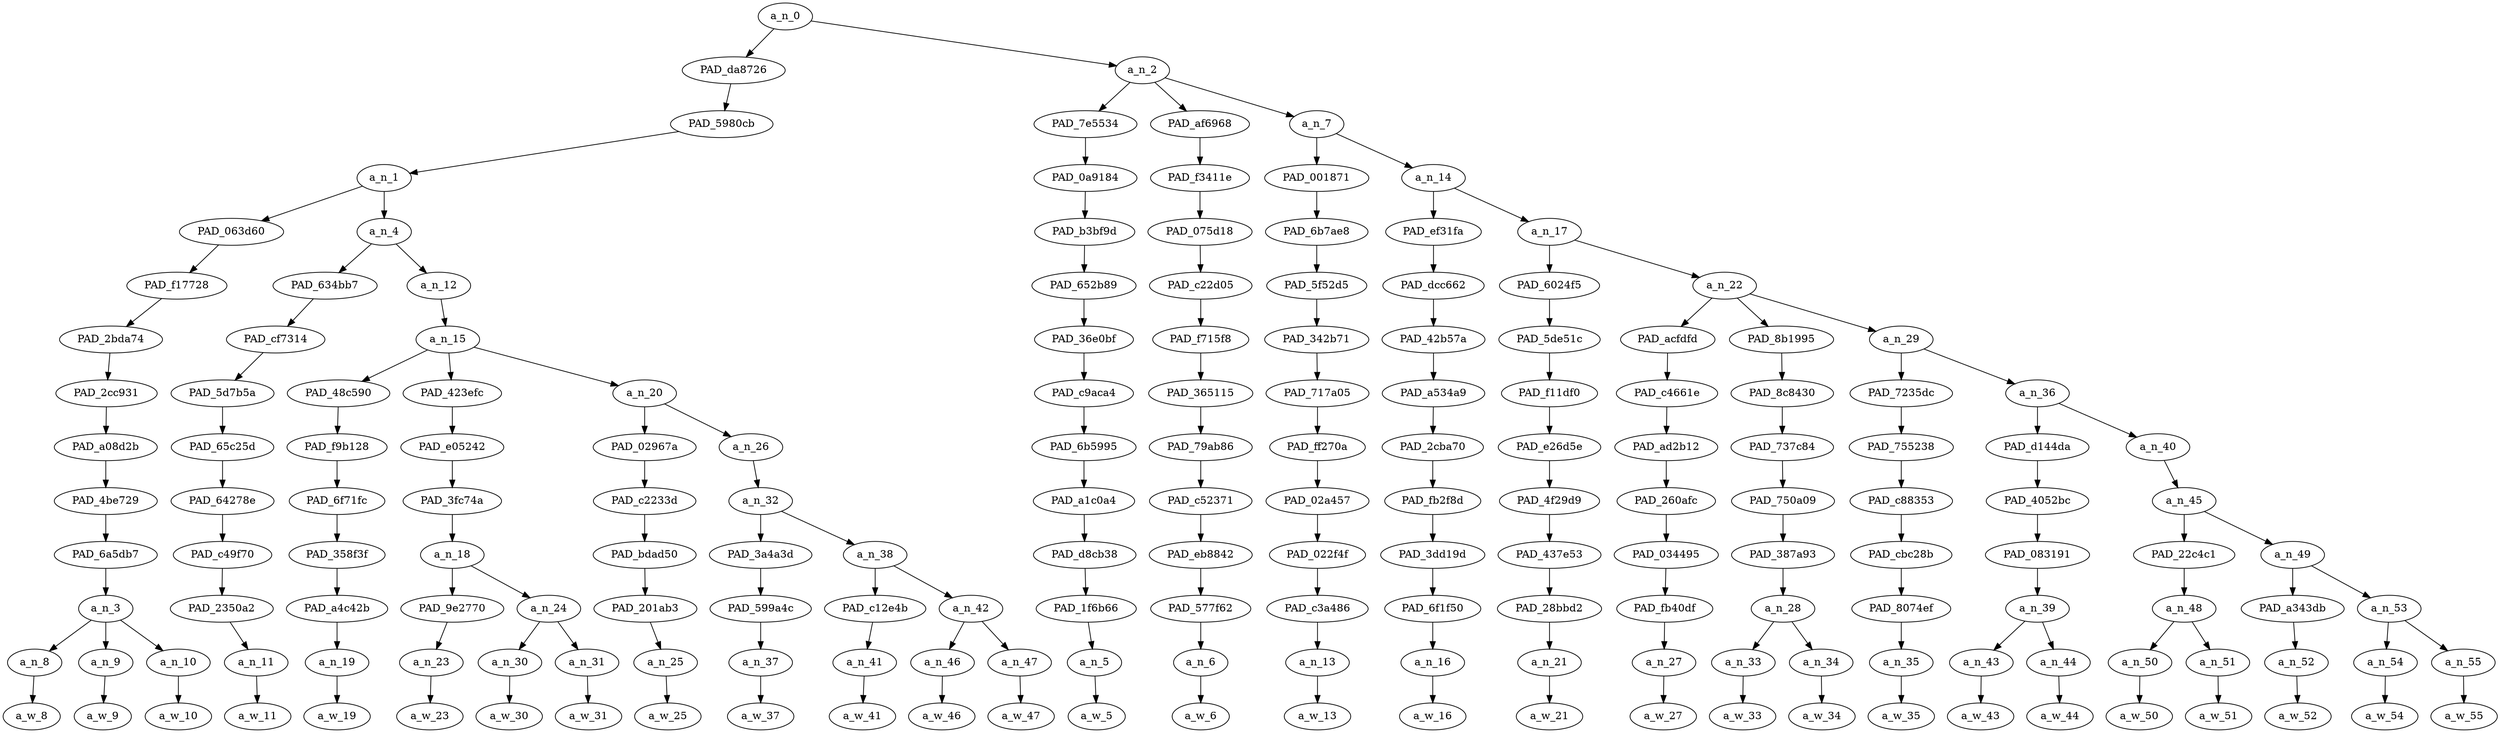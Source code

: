 strict digraph "" {
	a_n_0	[div_dir=-1,
		index=0,
		level=13,
		pos="8.674696180555555,13!",
		text_span="[0, 1, 2, 3, 4, 5, 6, 7, 8, 9, 10, 11, 12, 13, 14, 15, 16, 17, 18, 19, 20, 21, 22, 23, 24, 25, 26, 27, 28]",
		value=0.99999999];
	PAD_da8726	[div_dir=-1,
		index=0,
		level=12,
		pos="2.973958333333333,12!",
		text_span="[0, 1, 2, 3, 4, 5, 6, 7, 8, 9, 10, 11, 12]",
		value=0.54317752];
	a_n_0 -> PAD_da8726;
	a_n_2	[div_dir=-1,
		index=1,
		level=12,
		pos="14.375434027777779,12!",
		text_span="[13, 14, 15, 16, 17, 18, 19, 20, 21, 22, 23, 24, 25, 26, 27, 28]",
		value=0.45679966];
	a_n_0 -> a_n_2;
	PAD_5980cb	[div_dir=-1,
		index=0,
		level=11,
		pos="2.973958333333333,11!",
		text_span="[0, 1, 2, 3, 4, 5, 6, 7, 8, 9, 10, 11, 12]",
		value=0.54317752];
	PAD_da8726 -> PAD_5980cb;
	a_n_1	[div_dir=-1,
		index=0,
		level=10,
		pos="2.973958333333333,10!",
		text_span="[0, 1, 2, 3, 4, 5, 6, 7, 8, 9, 10, 11, 12]",
		value=0.54317752];
	PAD_5980cb -> a_n_1;
	PAD_063d60	[div_dir=-1,
		index=0,
		level=9,
		pos="1.0,9!",
		text_span="[0, 1, 2]",
		value=0.27982080];
	a_n_1 -> PAD_063d60;
	a_n_4	[div_dir=1,
		index=1,
		level=9,
		pos="4.947916666666666,9!",
		text_span="[3, 4, 5, 6, 7, 8, 9, 10, 11, 12]",
		value=0.26335075];
	a_n_1 -> a_n_4;
	PAD_f17728	[div_dir=-1,
		index=0,
		level=8,
		pos="1.0,8!",
		text_span="[0, 1, 2]",
		value=0.27982080];
	PAD_063d60 -> PAD_f17728;
	PAD_2bda74	[div_dir=-1,
		index=0,
		level=7,
		pos="1.0,7!",
		text_span="[0, 1, 2]",
		value=0.27982080];
	PAD_f17728 -> PAD_2bda74;
	PAD_2cc931	[div_dir=-1,
		index=0,
		level=6,
		pos="1.0,6!",
		text_span="[0, 1, 2]",
		value=0.27982080];
	PAD_2bda74 -> PAD_2cc931;
	PAD_a08d2b	[div_dir=-1,
		index=0,
		level=5,
		pos="1.0,5!",
		text_span="[0, 1, 2]",
		value=0.27982080];
	PAD_2cc931 -> PAD_a08d2b;
	PAD_4be729	[div_dir=-1,
		index=0,
		level=4,
		pos="1.0,4!",
		text_span="[0, 1, 2]",
		value=0.27982080];
	PAD_a08d2b -> PAD_4be729;
	PAD_6a5db7	[div_dir=-1,
		index=0,
		level=3,
		pos="1.0,3!",
		text_span="[0, 1, 2]",
		value=0.27982080];
	PAD_4be729 -> PAD_6a5db7;
	a_n_3	[div_dir=-1,
		index=0,
		level=2,
		pos="1.0,2!",
		text_span="[0, 1, 2]",
		value=0.27982080];
	PAD_6a5db7 -> a_n_3;
	a_n_8	[div_dir=-1,
		index=0,
		level=1,
		pos="0.0,1!",
		text_span="[0]",
		value=0.03273444];
	a_n_3 -> a_n_8;
	a_n_9	[div_dir=1,
		index=1,
		level=1,
		pos="1.0,1!",
		text_span="[1]",
		value=0.13695891];
	a_n_3 -> a_n_9;
	a_n_10	[div_dir=-1,
		index=2,
		level=1,
		pos="2.0,1!",
		text_span="[2]",
		value=0.11005404];
	a_n_3 -> a_n_10;
	a_w_8	[div_dir=0,
		index=0,
		level=0,
		pos="0,0!",
		text_span="[0]",
		value=the];
	a_n_8 -> a_w_8;
	a_w_9	[div_dir=0,
		index=1,
		level=0,
		pos="1,0!",
		text_span="[1]",
		value=white];
	a_n_9 -> a_w_9;
	a_w_10	[div_dir=0,
		index=2,
		level=0,
		pos="2,0!",
		text_span="[2]",
		value=bitch];
	a_n_10 -> a_w_10;
	PAD_634bb7	[div_dir=-1,
		index=1,
		level=8,
		pos="3.0,8!",
		text_span="[3]",
		value=0.03474752];
	a_n_4 -> PAD_634bb7;
	a_n_12	[div_dir=1,
		index=2,
		level=8,
		pos="6.895833333333333,8!",
		text_span="[4, 5, 6, 7, 8, 9, 10, 11, 12]",
		value=0.22856976];
	a_n_4 -> a_n_12;
	PAD_cf7314	[div_dir=-1,
		index=1,
		level=7,
		pos="3.0,7!",
		text_span="[3]",
		value=0.03474752];
	PAD_634bb7 -> PAD_cf7314;
	PAD_5d7b5a	[div_dir=-1,
		index=1,
		level=6,
		pos="3.0,6!",
		text_span="[3]",
		value=0.03474752];
	PAD_cf7314 -> PAD_5d7b5a;
	PAD_65c25d	[div_dir=-1,
		index=1,
		level=5,
		pos="3.0,5!",
		text_span="[3]",
		value=0.03474752];
	PAD_5d7b5a -> PAD_65c25d;
	PAD_64278e	[div_dir=-1,
		index=1,
		level=4,
		pos="3.0,4!",
		text_span="[3]",
		value=0.03474752];
	PAD_65c25d -> PAD_64278e;
	PAD_c49f70	[div_dir=-1,
		index=1,
		level=3,
		pos="3.0,3!",
		text_span="[3]",
		value=0.03474752];
	PAD_64278e -> PAD_c49f70;
	PAD_2350a2	[div_dir=-1,
		index=1,
		level=2,
		pos="3.0,2!",
		text_span="[3]",
		value=0.03474752];
	PAD_c49f70 -> PAD_2350a2;
	a_n_11	[div_dir=-1,
		index=3,
		level=1,
		pos="3.0,1!",
		text_span="[3]",
		value=0.03474752];
	PAD_2350a2 -> a_n_11;
	a_w_11	[div_dir=0,
		index=3,
		level=0,
		pos="3,0!",
		text_span="[3]",
		value=who];
	a_n_11 -> a_w_11;
	a_n_15	[div_dir=1,
		index=2,
		level=7,
		pos="6.895833333333333,7!",
		text_span="[4, 5, 6, 7, 8, 9, 10, 11, 12]",
		value=0.22852130];
	a_n_12 -> a_n_15;
	PAD_48c590	[div_dir=1,
		index=3,
		level=6,
		pos="7.0,6!",
		text_span="[7]",
		value=0.01789923];
	a_n_15 -> PAD_48c590;
	PAD_423efc	[div_dir=-1,
		index=2,
		level=6,
		pos="4.75,6!",
		text_span="[4, 5, 6]",
		value=0.10739504];
	a_n_15 -> PAD_423efc;
	a_n_20	[div_dir=1,
		index=4,
		level=6,
		pos="8.9375,6!",
		text_span="[8, 9, 10, 11, 12]",
		value=0.10317855];
	a_n_15 -> a_n_20;
	PAD_f9b128	[div_dir=1,
		index=3,
		level=5,
		pos="7.0,5!",
		text_span="[7]",
		value=0.01789923];
	PAD_48c590 -> PAD_f9b128;
	PAD_6f71fc	[div_dir=1,
		index=3,
		level=4,
		pos="7.0,4!",
		text_span="[7]",
		value=0.01789923];
	PAD_f9b128 -> PAD_6f71fc;
	PAD_358f3f	[div_dir=1,
		index=3,
		level=3,
		pos="7.0,3!",
		text_span="[7]",
		value=0.01789923];
	PAD_6f71fc -> PAD_358f3f;
	PAD_a4c42b	[div_dir=1,
		index=4,
		level=2,
		pos="7.0,2!",
		text_span="[7]",
		value=0.01789923];
	PAD_358f3f -> PAD_a4c42b;
	a_n_19	[div_dir=1,
		index=7,
		level=1,
		pos="7.0,1!",
		text_span="[7]",
		value=0.01789923];
	PAD_a4c42b -> a_n_19;
	a_w_19	[div_dir=0,
		index=7,
		level=0,
		pos="7,0!",
		text_span="[7]",
		value=and];
	a_n_19 -> a_w_19;
	PAD_e05242	[div_dir=-1,
		index=2,
		level=5,
		pos="4.75,5!",
		text_span="[4, 5, 6]",
		value=0.10739504];
	PAD_423efc -> PAD_e05242;
	PAD_3fc74a	[div_dir=-1,
		index=2,
		level=4,
		pos="4.75,4!",
		text_span="[4, 5, 6]",
		value=0.10739504];
	PAD_e05242 -> PAD_3fc74a;
	a_n_18	[div_dir=-1,
		index=2,
		level=3,
		pos="4.75,3!",
		text_span="[4, 5, 6]",
		value=0.10739504];
	PAD_3fc74a -> a_n_18;
	PAD_9e2770	[div_dir=-1,
		index=2,
		level=2,
		pos="4.0,2!",
		text_span="[4]",
		value=0.03814434];
	a_n_18 -> PAD_9e2770;
	a_n_24	[div_dir=1,
		index=3,
		level=2,
		pos="5.5,2!",
		text_span="[5, 6]",
		value=0.06923478];
	a_n_18 -> a_n_24;
	a_n_23	[div_dir=-1,
		index=4,
		level=1,
		pos="4.0,1!",
		text_span="[4]",
		value=0.03814434];
	PAD_9e2770 -> a_n_23;
	a_w_23	[div_dir=0,
		index=4,
		level=0,
		pos="4,0!",
		text_span="[4]",
		value=killed];
	a_n_23 -> a_w_23;
	a_n_30	[div_dir=1,
		index=5,
		level=1,
		pos="5.0,1!",
		text_span="[5]",
		value=0.02344448];
	a_n_24 -> a_n_30;
	a_n_31	[div_dir=1,
		index=6,
		level=1,
		pos="6.0,1!",
		text_span="[6]",
		value=0.04577738];
	a_n_24 -> a_n_31;
	a_w_30	[div_dir=0,
		index=5,
		level=0,
		pos="5,0!",
		text_span="[5]",
		value=her];
	a_n_30 -> a_w_30;
	a_w_31	[div_dir=0,
		index=6,
		level=0,
		pos="6,0!",
		text_span="[6]",
		value=neighbor];
	a_n_31 -> a_w_31;
	PAD_02967a	[div_dir=1,
		index=4,
		level=5,
		pos="8.0,5!",
		text_span="[8]",
		value=0.02063257];
	a_n_20 -> PAD_02967a;
	a_n_26	[div_dir=1,
		index=5,
		level=5,
		pos="9.875,5!",
		text_span="[9, 10, 11, 12]",
		value=0.08247677];
	a_n_20 -> a_n_26;
	PAD_c2233d	[div_dir=1,
		index=4,
		level=4,
		pos="8.0,4!",
		text_span="[8]",
		value=0.02063257];
	PAD_02967a -> PAD_c2233d;
	PAD_bdad50	[div_dir=1,
		index=4,
		level=3,
		pos="8.0,3!",
		text_span="[8]",
		value=0.02063257];
	PAD_c2233d -> PAD_bdad50;
	PAD_201ab3	[div_dir=1,
		index=5,
		level=2,
		pos="8.0,2!",
		text_span="[8]",
		value=0.02063257];
	PAD_bdad50 -> PAD_201ab3;
	a_n_25	[div_dir=1,
		index=8,
		level=1,
		pos="8.0,1!",
		text_span="[8]",
		value=0.02063257];
	PAD_201ab3 -> a_n_25;
	a_w_25	[div_dir=0,
		index=8,
		level=0,
		pos="8,0!",
		text_span="[8]",
		value=thought];
	a_n_25 -> a_w_25;
	a_n_32	[div_dir=1,
		index=5,
		level=4,
		pos="9.875,4!",
		text_span="[9, 10, 11, 12]",
		value=0.08240509];
	a_n_26 -> a_n_32;
	PAD_3a4a3d	[div_dir=-1,
		index=5,
		level=3,
		pos="9.0,3!",
		text_span="[9]",
		value=0.01441504];
	a_n_32 -> PAD_3a4a3d;
	a_n_38	[div_dir=1,
		index=6,
		level=3,
		pos="10.75,3!",
		text_span="[10, 11, 12]",
		value=0.06791837];
	a_n_32 -> a_n_38;
	PAD_599a4c	[div_dir=-1,
		index=6,
		level=2,
		pos="9.0,2!",
		text_span="[9]",
		value=0.01441504];
	PAD_3a4a3d -> PAD_599a4c;
	a_n_37	[div_dir=-1,
		index=9,
		level=1,
		pos="9.0,1!",
		text_span="[9]",
		value=0.01441504];
	PAD_599a4c -> a_n_37;
	a_w_37	[div_dir=0,
		index=9,
		level=0,
		pos="9,0!",
		text_span="[9]",
		value=he];
	a_n_37 -> a_w_37;
	PAD_c12e4b	[div_dir=1,
		index=7,
		level=2,
		pos="10.0,2!",
		text_span="[10]",
		value=0.01436147];
	a_n_38 -> PAD_c12e4b;
	a_n_42	[div_dir=1,
		index=8,
		level=2,
		pos="11.5,2!",
		text_span="[11, 12]",
		value=0.05345943];
	a_n_38 -> a_n_42;
	a_n_41	[div_dir=1,
		index=10,
		level=1,
		pos="10.0,1!",
		text_span="[10]",
		value=0.01436147];
	PAD_c12e4b -> a_n_41;
	a_w_41	[div_dir=0,
		index=10,
		level=0,
		pos="10,0!",
		text_span="[10]",
		value=was];
	a_n_41 -> a_w_41;
	a_n_46	[div_dir=1,
		index=11,
		level=1,
		pos="11.0,1!",
		text_span="[11]",
		value=0.01415095];
	a_n_42 -> a_n_46;
	a_n_47	[div_dir=1,
		index=12,
		level=1,
		pos="12.0,1!",
		text_span="[12]",
		value=0.03922042];
	a_n_42 -> a_n_47;
	a_w_46	[div_dir=0,
		index=11,
		level=0,
		pos="11,0!",
		text_span="[11]",
		value=an];
	a_n_46 -> a_w_46;
	a_w_47	[div_dir=0,
		index=12,
		level=0,
		pos="12,0!",
		text_span="[12]",
		value=intruder];
	a_n_47 -> a_w_47;
	PAD_7e5534	[div_dir=1,
		index=1,
		level=11,
		pos="13.0,11!",
		text_span="[13]",
		value=0.01710618];
	a_n_2 -> PAD_7e5534;
	PAD_af6968	[div_dir=1,
		index=2,
		level=11,
		pos="14.0,11!",
		text_span="[14]",
		value=0.01676643];
	a_n_2 -> PAD_af6968;
	a_n_7	[div_dir=-1,
		index=3,
		level=11,
		pos="16.126302083333336,11!",
		text_span="[15, 16, 17, 18, 19, 20, 21, 22, 23, 24, 25, 26, 27, 28]",
		value=0.42290182];
	a_n_2 -> a_n_7;
	PAD_0a9184	[div_dir=1,
		index=1,
		level=10,
		pos="13.0,10!",
		text_span="[13]",
		value=0.01710618];
	PAD_7e5534 -> PAD_0a9184;
	PAD_b3bf9d	[div_dir=1,
		index=2,
		level=9,
		pos="13.0,9!",
		text_span="[13]",
		value=0.01710618];
	PAD_0a9184 -> PAD_b3bf9d;
	PAD_652b89	[div_dir=1,
		index=3,
		level=8,
		pos="13.0,8!",
		text_span="[13]",
		value=0.01710618];
	PAD_b3bf9d -> PAD_652b89;
	PAD_36e0bf	[div_dir=1,
		index=3,
		level=7,
		pos="13.0,7!",
		text_span="[13]",
		value=0.01710618];
	PAD_652b89 -> PAD_36e0bf;
	PAD_c9aca4	[div_dir=1,
		index=5,
		level=6,
		pos="13.0,6!",
		text_span="[13]",
		value=0.01710618];
	PAD_36e0bf -> PAD_c9aca4;
	PAD_6b5995	[div_dir=1,
		index=6,
		level=5,
		pos="13.0,5!",
		text_span="[13]",
		value=0.01710618];
	PAD_c9aca4 -> PAD_6b5995;
	PAD_a1c0a4	[div_dir=1,
		index=6,
		level=4,
		pos="13.0,4!",
		text_span="[13]",
		value=0.01710618];
	PAD_6b5995 -> PAD_a1c0a4;
	PAD_d8cb38	[div_dir=1,
		index=7,
		level=3,
		pos="13.0,3!",
		text_span="[13]",
		value=0.01710618];
	PAD_a1c0a4 -> PAD_d8cb38;
	PAD_1f6b66	[div_dir=1,
		index=9,
		level=2,
		pos="13.0,2!",
		text_span="[13]",
		value=0.01710618];
	PAD_d8cb38 -> PAD_1f6b66;
	a_n_5	[div_dir=1,
		index=13,
		level=1,
		pos="13.0,1!",
		text_span="[13]",
		value=0.01710618];
	PAD_1f6b66 -> a_n_5;
	a_w_5	[div_dir=0,
		index=13,
		level=0,
		pos="13,0!",
		text_span="[13]",
		value=was1];
	a_n_5 -> a_w_5;
	PAD_f3411e	[div_dir=1,
		index=2,
		level=10,
		pos="14.0,10!",
		text_span="[14]",
		value=0.01676643];
	PAD_af6968 -> PAD_f3411e;
	PAD_075d18	[div_dir=1,
		index=3,
		level=9,
		pos="14.0,9!",
		text_span="[14]",
		value=0.01676643];
	PAD_f3411e -> PAD_075d18;
	PAD_c22d05	[div_dir=1,
		index=4,
		level=8,
		pos="14.0,8!",
		text_span="[14]",
		value=0.01676643];
	PAD_075d18 -> PAD_c22d05;
	PAD_f715f8	[div_dir=1,
		index=4,
		level=7,
		pos="14.0,7!",
		text_span="[14]",
		value=0.01676643];
	PAD_c22d05 -> PAD_f715f8;
	PAD_365115	[div_dir=1,
		index=6,
		level=6,
		pos="14.0,6!",
		text_span="[14]",
		value=0.01676643];
	PAD_f715f8 -> PAD_365115;
	PAD_79ab86	[div_dir=1,
		index=7,
		level=5,
		pos="14.0,5!",
		text_span="[14]",
		value=0.01676643];
	PAD_365115 -> PAD_79ab86;
	PAD_c52371	[div_dir=1,
		index=7,
		level=4,
		pos="14.0,4!",
		text_span="[14]",
		value=0.01676643];
	PAD_79ab86 -> PAD_c52371;
	PAD_eb8842	[div_dir=1,
		index=8,
		level=3,
		pos="14.0,3!",
		text_span="[14]",
		value=0.01676643];
	PAD_c52371 -> PAD_eb8842;
	PAD_577f62	[div_dir=1,
		index=10,
		level=2,
		pos="14.0,2!",
		text_span="[14]",
		value=0.01676643];
	PAD_eb8842 -> PAD_577f62;
	a_n_6	[div_dir=1,
		index=14,
		level=1,
		pos="14.0,1!",
		text_span="[14]",
		value=0.01676643];
	PAD_577f62 -> a_n_6;
	a_w_6	[div_dir=0,
		index=14,
		level=0,
		pos="14,0!",
		text_span="[14]",
		value=just];
	a_n_6 -> a_w_6;
	PAD_001871	[div_dir=-1,
		index=3,
		level=10,
		pos="15.0,10!",
		text_span="[15]",
		value=0.03109640];
	a_n_7 -> PAD_001871;
	a_n_14	[div_dir=-1,
		index=4,
		level=10,
		pos="17.252604166666668,10!",
		text_span="[16, 17, 18, 19, 20, 21, 22, 23, 24, 25, 26, 27, 28]",
		value=0.39175798];
	a_n_7 -> a_n_14;
	PAD_6b7ae8	[div_dir=-1,
		index=4,
		level=9,
		pos="15.0,9!",
		text_span="[15]",
		value=0.03109640];
	PAD_001871 -> PAD_6b7ae8;
	PAD_5f52d5	[div_dir=-1,
		index=5,
		level=8,
		pos="15.0,8!",
		text_span="[15]",
		value=0.03109640];
	PAD_6b7ae8 -> PAD_5f52d5;
	PAD_342b71	[div_dir=-1,
		index=5,
		level=7,
		pos="15.0,7!",
		text_span="[15]",
		value=0.03109640];
	PAD_5f52d5 -> PAD_342b71;
	PAD_717a05	[div_dir=-1,
		index=7,
		level=6,
		pos="15.0,6!",
		text_span="[15]",
		value=0.03109640];
	PAD_342b71 -> PAD_717a05;
	PAD_ff270a	[div_dir=-1,
		index=8,
		level=5,
		pos="15.0,5!",
		text_span="[15]",
		value=0.03109640];
	PAD_717a05 -> PAD_ff270a;
	PAD_02a457	[div_dir=-1,
		index=8,
		level=4,
		pos="15.0,4!",
		text_span="[15]",
		value=0.03109640];
	PAD_ff270a -> PAD_02a457;
	PAD_022f4f	[div_dir=-1,
		index=9,
		level=3,
		pos="15.0,3!",
		text_span="[15]",
		value=0.03109640];
	PAD_02a457 -> PAD_022f4f;
	PAD_c3a486	[div_dir=-1,
		index=11,
		level=2,
		pos="15.0,2!",
		text_span="[15]",
		value=0.03109640];
	PAD_022f4f -> PAD_c3a486;
	a_n_13	[div_dir=-1,
		index=15,
		level=1,
		pos="15.0,1!",
		text_span="[15]",
		value=0.03109640];
	PAD_c3a486 -> a_n_13;
	a_w_13	[div_dir=0,
		index=15,
		level=0,
		pos="15,0!",
		text_span="[15]",
		value=convicted];
	a_n_13 -> a_w_13;
	PAD_ef31fa	[div_dir=-1,
		index=5,
		level=9,
		pos="16.0,9!",
		text_span="[16]",
		value=0.01536733];
	a_n_14 -> PAD_ef31fa;
	a_n_17	[div_dir=-1,
		index=6,
		level=9,
		pos="18.505208333333336,9!",
		text_span="[17, 18, 19, 20, 21, 22, 23, 24, 25, 26, 27, 28]",
		value=0.37635440];
	a_n_14 -> a_n_17;
	PAD_dcc662	[div_dir=-1,
		index=6,
		level=8,
		pos="16.0,8!",
		text_span="[16]",
		value=0.01536733];
	PAD_ef31fa -> PAD_dcc662;
	PAD_42b57a	[div_dir=-1,
		index=6,
		level=7,
		pos="16.0,7!",
		text_span="[16]",
		value=0.01536733];
	PAD_dcc662 -> PAD_42b57a;
	PAD_a534a9	[div_dir=-1,
		index=8,
		level=6,
		pos="16.0,6!",
		text_span="[16]",
		value=0.01536733];
	PAD_42b57a -> PAD_a534a9;
	PAD_2cba70	[div_dir=-1,
		index=9,
		level=5,
		pos="16.0,5!",
		text_span="[16]",
		value=0.01536733];
	PAD_a534a9 -> PAD_2cba70;
	PAD_fb2f8d	[div_dir=-1,
		index=9,
		level=4,
		pos="16.0,4!",
		text_span="[16]",
		value=0.01536733];
	PAD_2cba70 -> PAD_fb2f8d;
	PAD_3dd19d	[div_dir=-1,
		index=10,
		level=3,
		pos="16.0,3!",
		text_span="[16]",
		value=0.01536733];
	PAD_fb2f8d -> PAD_3dd19d;
	PAD_6f1f50	[div_dir=-1,
		index=12,
		level=2,
		pos="16.0,2!",
		text_span="[16]",
		value=0.01536733];
	PAD_3dd19d -> PAD_6f1f50;
	a_n_16	[div_dir=-1,
		index=16,
		level=1,
		pos="16.0,1!",
		text_span="[16]",
		value=0.01536733];
	PAD_6f1f50 -> a_n_16;
	a_w_16	[div_dir=0,
		index=16,
		level=0,
		pos="16,0!",
		text_span="[16]",
		value=of];
	a_n_16 -> a_w_16;
	PAD_6024f5	[div_dir=1,
		index=7,
		level=8,
		pos="17.0,8!",
		text_span="[17]",
		value=0.03806139];
	a_n_17 -> PAD_6024f5;
	a_n_22	[div_dir=-1,
		index=8,
		level=8,
		pos="20.010416666666668,8!",
		text_span="[18, 19, 20, 21, 22, 23, 24, 25, 26, 27, 28]",
		value=0.33827425];
	a_n_17 -> a_n_22;
	PAD_5de51c	[div_dir=1,
		index=7,
		level=7,
		pos="17.0,7!",
		text_span="[17]",
		value=0.03806139];
	PAD_6024f5 -> PAD_5de51c;
	PAD_f11df0	[div_dir=1,
		index=9,
		level=6,
		pos="17.0,6!",
		text_span="[17]",
		value=0.03806139];
	PAD_5de51c -> PAD_f11df0;
	PAD_e26d5e	[div_dir=1,
		index=10,
		level=5,
		pos="17.0,5!",
		text_span="[17]",
		value=0.03806139];
	PAD_f11df0 -> PAD_e26d5e;
	PAD_4f29d9	[div_dir=1,
		index=10,
		level=4,
		pos="17.0,4!",
		text_span="[17]",
		value=0.03806139];
	PAD_e26d5e -> PAD_4f29d9;
	PAD_437e53	[div_dir=1,
		index=11,
		level=3,
		pos="17.0,3!",
		text_span="[17]",
		value=0.03806139];
	PAD_4f29d9 -> PAD_437e53;
	PAD_28bbd2	[div_dir=1,
		index=13,
		level=2,
		pos="17.0,2!",
		text_span="[17]",
		value=0.03806139];
	PAD_437e53 -> PAD_28bbd2;
	a_n_21	[div_dir=1,
		index=17,
		level=1,
		pos="17.0,1!",
		text_span="[17]",
		value=0.03806139];
	PAD_28bbd2 -> a_n_21;
	a_w_21	[div_dir=0,
		index=17,
		level=0,
		pos="17,0!",
		text_span="[17]",
		value=murder];
	a_n_21 -> a_w_21;
	PAD_acfdfd	[div_dir=-1,
		index=8,
		level=7,
		pos="18.0,7!",
		text_span="[18]",
		value=0.03815715];
	a_n_22 -> PAD_acfdfd;
	PAD_8b1995	[div_dir=-1,
		index=9,
		level=7,
		pos="19.5,7!",
		text_span="[19, 20]",
		value=0.05050881];
	a_n_22 -> PAD_8b1995;
	a_n_29	[div_dir=-1,
		index=10,
		level=7,
		pos="22.53125,7!",
		text_span="[21, 22, 23, 24, 25, 26, 27, 28]",
		value=0.24953759];
	a_n_22 -> a_n_29;
	PAD_c4661e	[div_dir=-1,
		index=10,
		level=6,
		pos="18.0,6!",
		text_span="[18]",
		value=0.03815715];
	PAD_acfdfd -> PAD_c4661e;
	PAD_ad2b12	[div_dir=-1,
		index=11,
		level=5,
		pos="18.0,5!",
		text_span="[18]",
		value=0.03815715];
	PAD_c4661e -> PAD_ad2b12;
	PAD_260afc	[div_dir=-1,
		index=11,
		level=4,
		pos="18.0,4!",
		text_span="[18]",
		value=0.03815715];
	PAD_ad2b12 -> PAD_260afc;
	PAD_034495	[div_dir=-1,
		index=12,
		level=3,
		pos="18.0,3!",
		text_span="[18]",
		value=0.03815715];
	PAD_260afc -> PAD_034495;
	PAD_fb40df	[div_dir=-1,
		index=14,
		level=2,
		pos="18.0,2!",
		text_span="[18]",
		value=0.03815715];
	PAD_034495 -> PAD_fb40df;
	a_n_27	[div_dir=-1,
		index=18,
		level=1,
		pos="18.0,1!",
		text_span="[18]",
		value=0.03815715];
	PAD_fb40df -> a_n_27;
	a_w_27	[div_dir=0,
		index=18,
		level=0,
		pos="18,0!",
		text_span="[18]",
		value=score];
	a_n_27 -> a_w_27;
	PAD_8c8430	[div_dir=-1,
		index=11,
		level=6,
		pos="19.5,6!",
		text_span="[19, 20]",
		value=0.05050881];
	PAD_8b1995 -> PAD_8c8430;
	PAD_737c84	[div_dir=-1,
		index=12,
		level=5,
		pos="19.5,5!",
		text_span="[19, 20]",
		value=0.05050881];
	PAD_8c8430 -> PAD_737c84;
	PAD_750a09	[div_dir=-1,
		index=12,
		level=4,
		pos="19.5,4!",
		text_span="[19, 20]",
		value=0.05050881];
	PAD_737c84 -> PAD_750a09;
	PAD_387a93	[div_dir=-1,
		index=13,
		level=3,
		pos="19.5,3!",
		text_span="[19, 20]",
		value=0.05050881];
	PAD_750a09 -> PAD_387a93;
	a_n_28	[div_dir=-1,
		index=15,
		level=2,
		pos="19.5,2!",
		text_span="[19, 20]",
		value=0.05050881];
	PAD_387a93 -> a_n_28;
	a_n_33	[div_dir=1,
		index=19,
		level=1,
		pos="19.0,1!",
		text_span="[19]",
		value=0.01645722];
	a_n_28 -> a_n_33;
	a_n_34	[div_dir=-1,
		index=20,
		level=1,
		pos="20.0,1!",
		text_span="[20]",
		value=0.03397860];
	a_n_28 -> a_n_34;
	a_w_33	[div_dir=0,
		index=19,
		level=0,
		pos="19,0!",
		text_span="[19]",
		value=a];
	a_n_33 -> a_w_33;
	a_w_34	[div_dir=0,
		index=20,
		level=0,
		pos="20,0!",
		text_span="[20]",
		value=million];
	a_n_34 -> a_w_34;
	PAD_7235dc	[div_dir=1,
		index=12,
		level=6,
		pos="21.0,6!",
		text_span="[21]",
		value=0.01836060];
	a_n_29 -> PAD_7235dc;
	a_n_36	[div_dir=-1,
		index=13,
		level=6,
		pos="24.0625,6!",
		text_span="[22, 23, 24, 25, 26, 27, 28]",
		value=0.23114752];
	a_n_29 -> a_n_36;
	PAD_755238	[div_dir=1,
		index=13,
		level=5,
		pos="21.0,5!",
		text_span="[21]",
		value=0.01836060];
	PAD_7235dc -> PAD_755238;
	PAD_c88353	[div_dir=1,
		index=13,
		level=4,
		pos="21.0,4!",
		text_span="[21]",
		value=0.01836060];
	PAD_755238 -> PAD_c88353;
	PAD_cbc28b	[div_dir=1,
		index=14,
		level=3,
		pos="21.0,3!",
		text_span="[21]",
		value=0.01836060];
	PAD_c88353 -> PAD_cbc28b;
	PAD_8074ef	[div_dir=1,
		index=16,
		level=2,
		pos="21.0,2!",
		text_span="[21]",
		value=0.01836060];
	PAD_cbc28b -> PAD_8074ef;
	a_n_35	[div_dir=1,
		index=21,
		level=1,
		pos="21.0,1!",
		text_span="[21]",
		value=0.01836060];
	PAD_8074ef -> a_n_35;
	a_w_35	[div_dir=0,
		index=21,
		level=0,
		pos="21,0!",
		text_span="[21]",
		value=for];
	a_n_35 -> a_w_35;
	PAD_d144da	[div_dir=1,
		index=14,
		level=5,
		pos="22.5,5!",
		text_span="[22, 23]",
		value=0.05183315];
	a_n_36 -> PAD_d144da;
	a_n_40	[div_dir=-1,
		index=15,
		level=5,
		pos="25.625,5!",
		text_span="[24, 25, 26, 27, 28]",
		value=0.17925805];
	a_n_36 -> a_n_40;
	PAD_4052bc	[div_dir=1,
		index=14,
		level=4,
		pos="22.5,4!",
		text_span="[22, 23]",
		value=0.05183315];
	PAD_d144da -> PAD_4052bc;
	PAD_083191	[div_dir=1,
		index=15,
		level=3,
		pos="22.5,3!",
		text_span="[22, 23]",
		value=0.05183315];
	PAD_4052bc -> PAD_083191;
	a_n_39	[div_dir=1,
		index=17,
		level=2,
		pos="22.5,2!",
		text_span="[22, 23]",
		value=0.05183315];
	PAD_083191 -> a_n_39;
	a_n_43	[div_dir=1,
		index=22,
		level=1,
		pos="22.0,1!",
		text_span="[22]",
		value=0.01867068];
	a_n_39 -> a_n_43;
	a_n_44	[div_dir=1,
		index=23,
		level=1,
		pos="23.0,1!",
		text_span="[23]",
		value=0.03312013];
	a_n_39 -> a_n_44;
	a_w_43	[div_dir=0,
		index=22,
		level=0,
		pos="22,0!",
		text_span="[22]",
		value=the1];
	a_n_43 -> a_w_43;
	a_w_44	[div_dir=0,
		index=23,
		level=0,
		pos="23,0!",
		text_span="[23]",
		value=people];
	a_n_44 -> a_w_44;
	a_n_45	[div_dir=-1,
		index=15,
		level=4,
		pos="25.625,4!",
		text_span="[24, 25, 26, 27, 28]",
		value=0.17916656];
	a_n_40 -> a_n_45;
	PAD_22c4c1	[div_dir=-1,
		index=16,
		level=3,
		pos="24.5,3!",
		text_span="[24, 25]",
		value=0.08896496];
	a_n_45 -> PAD_22c4c1;
	a_n_49	[div_dir=-1,
		index=17,
		level=3,
		pos="26.75,3!",
		text_span="[26, 27, 28]",
		value=0.09011011];
	a_n_45 -> a_n_49;
	a_n_48	[div_dir=-1,
		index=18,
		level=2,
		pos="24.5,2!",
		text_span="[24, 25]",
		value=0.08896496];
	PAD_22c4c1 -> a_n_48;
	a_n_50	[div_dir=1,
		index=24,
		level=1,
		pos="24.0,1!",
		text_span="[24]",
		value=0.04054377];
	a_n_48 -> a_n_50;
	a_n_51	[div_dir=-1,
		index=25,
		level=1,
		pos="25.0,1!",
		text_span="[25]",
		value=0.04835253];
	a_n_48 -> a_n_51;
	a_w_50	[div_dir=0,
		index=24,
		level=0,
		pos="24,0!",
		text_span="[24]",
		value=a1];
	a_n_50 -> a_w_50;
	a_w_51	[div_dir=0,
		index=25,
		level=0,
		pos="25,0!",
		text_span="[25]",
		value=cop];
	a_n_51 -> a_w_51;
	PAD_a343db	[div_dir=-1,
		index=19,
		level=2,
		pos="26.0,2!",
		text_span="[26]",
		value=0.02359195];
	a_n_49 -> PAD_a343db;
	a_n_53	[div_dir=-1,
		index=20,
		level=2,
		pos="27.5,2!",
		text_span="[27, 28]",
		value=0.06645605];
	a_n_49 -> a_n_53;
	a_n_52	[div_dir=-1,
		index=26,
		level=1,
		pos="26.0,1!",
		text_span="[26]",
		value=0.02359195];
	PAD_a343db -> a_n_52;
	a_w_52	[div_dir=0,
		index=26,
		level=0,
		pos="26,0!",
		text_span="[26]",
		value=going];
	a_n_52 -> a_w_52;
	a_n_54	[div_dir=1,
		index=27,
		level=1,
		pos="27.0,1!",
		text_span="[27]",
		value=0.03172288];
	a_n_53 -> a_n_54;
	a_n_55	[div_dir=-1,
		index=28,
		level=1,
		pos="28.0,1!",
		text_span="[28]",
		value=0.03471053];
	a_n_53 -> a_n_55;
	a_w_54	[div_dir=0,
		index=27,
		level=0,
		pos="27,0!",
		text_span="[27]",
		value=behind];
	a_n_54 -> a_w_54;
	a_w_55	[div_dir=0,
		index=28,
		level=0,
		pos="28,0!",
		text_span="[28]",
		value=bars];
	a_n_55 -> a_w_55;
}
